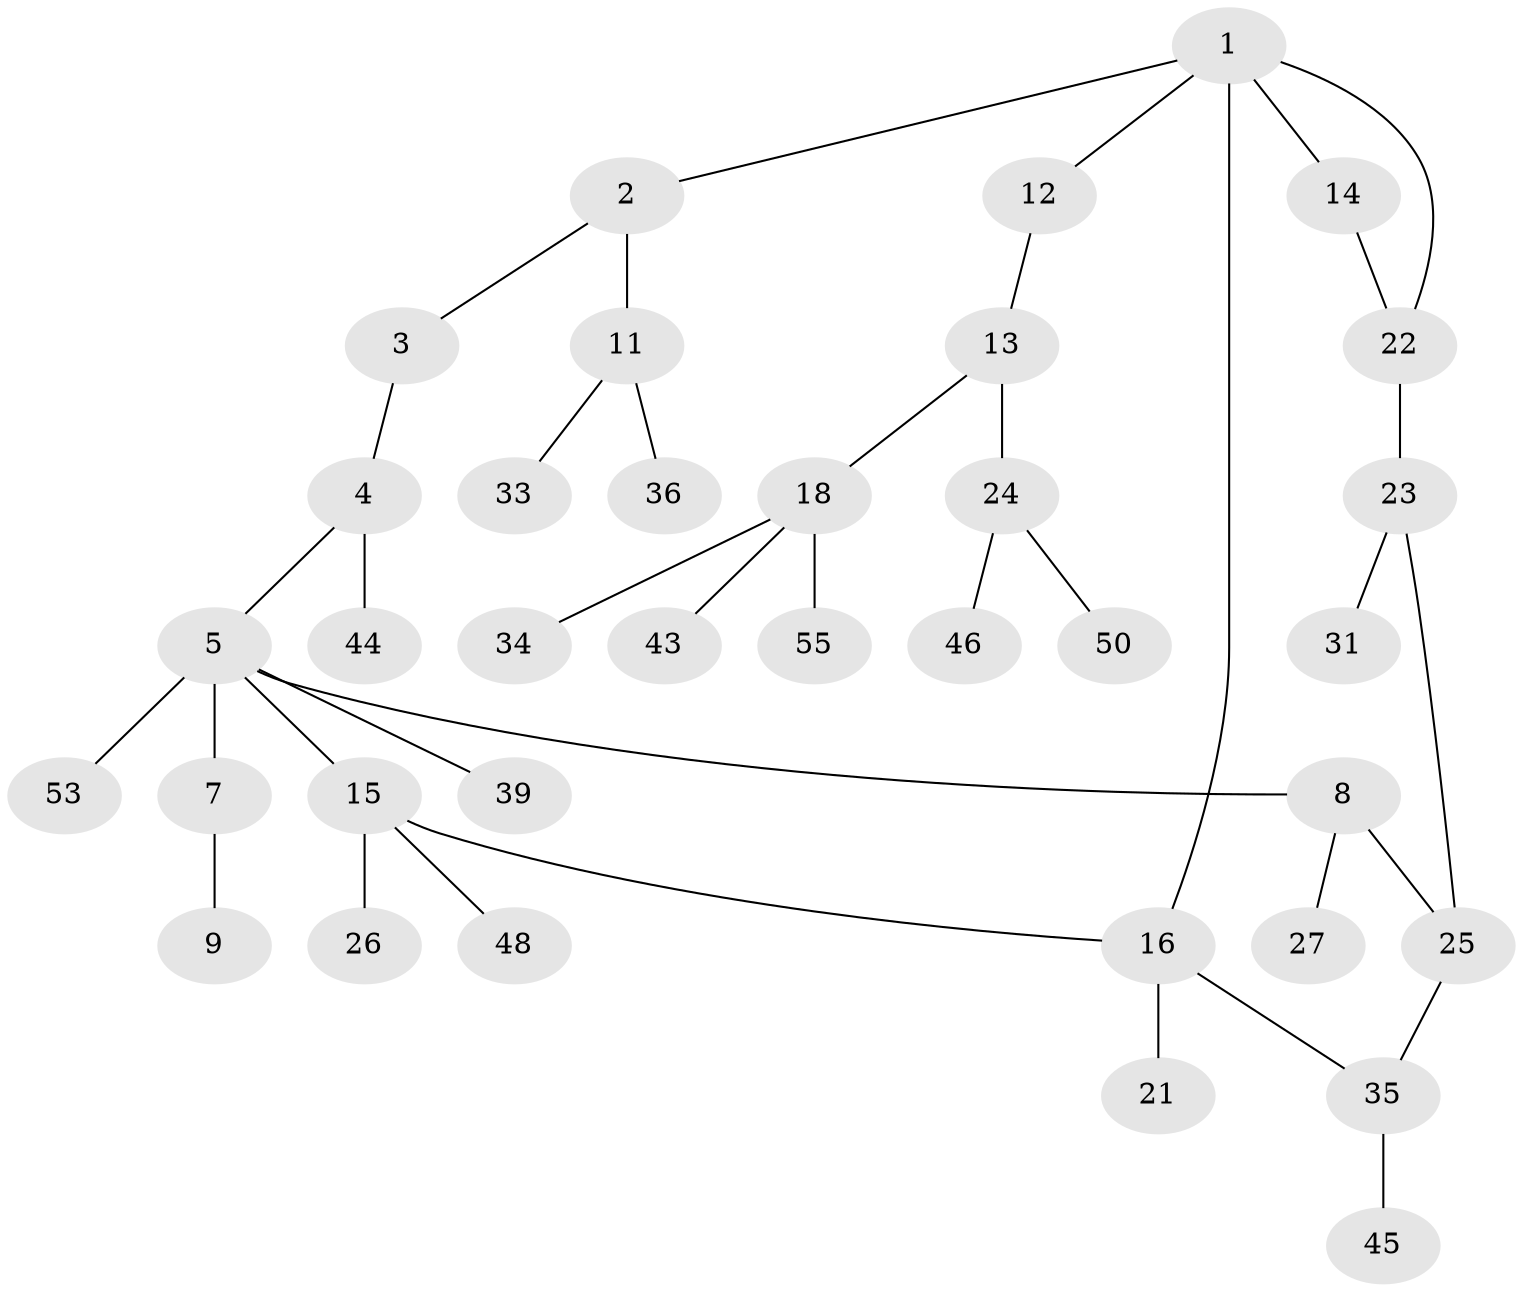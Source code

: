 // original degree distribution, {3: 0.12727272727272726, 2: 0.16363636363636364, 4: 0.18181818181818182, 5: 0.03636363636363636, 1: 0.4909090909090909}
// Generated by graph-tools (version 1.1) at 2025/10/02/27/25 16:10:53]
// undirected, 36 vertices, 39 edges
graph export_dot {
graph [start="1"]
  node [color=gray90,style=filled];
  1 [super="+10"];
  2;
  3;
  4 [super="+6"];
  5 [super="+17"];
  7 [super="+19"];
  8 [super="+41"];
  9 [super="+20"];
  11 [super="+40"];
  12;
  13 [super="+49"];
  14 [super="+47"];
  15 [super="+32"];
  16 [super="+37"];
  18 [super="+54"];
  21;
  22;
  23 [super="+30"];
  24 [super="+29"];
  25 [super="+42"];
  26 [super="+28"];
  27;
  31 [super="+51"];
  33;
  34;
  35 [super="+38"];
  36;
  39;
  43;
  44;
  45;
  46 [super="+52"];
  48;
  50;
  53;
  55;
  1 -- 2;
  1 -- 12;
  1 -- 16;
  1 -- 14;
  1 -- 22;
  2 -- 3;
  2 -- 11;
  3 -- 4;
  4 -- 5;
  4 -- 44;
  5 -- 7;
  5 -- 8;
  5 -- 15;
  5 -- 53;
  5 -- 39;
  7 -- 9;
  8 -- 27;
  8 -- 25;
  11 -- 33;
  11 -- 36;
  12 -- 13;
  13 -- 18;
  13 -- 24;
  14 -- 22;
  15 -- 26;
  15 -- 48;
  15 -- 16;
  16 -- 21;
  16 -- 35;
  18 -- 34;
  18 -- 43;
  18 -- 55;
  22 -- 23;
  23 -- 25;
  23 -- 31;
  24 -- 46;
  24 -- 50;
  25 -- 35;
  35 -- 45;
}
